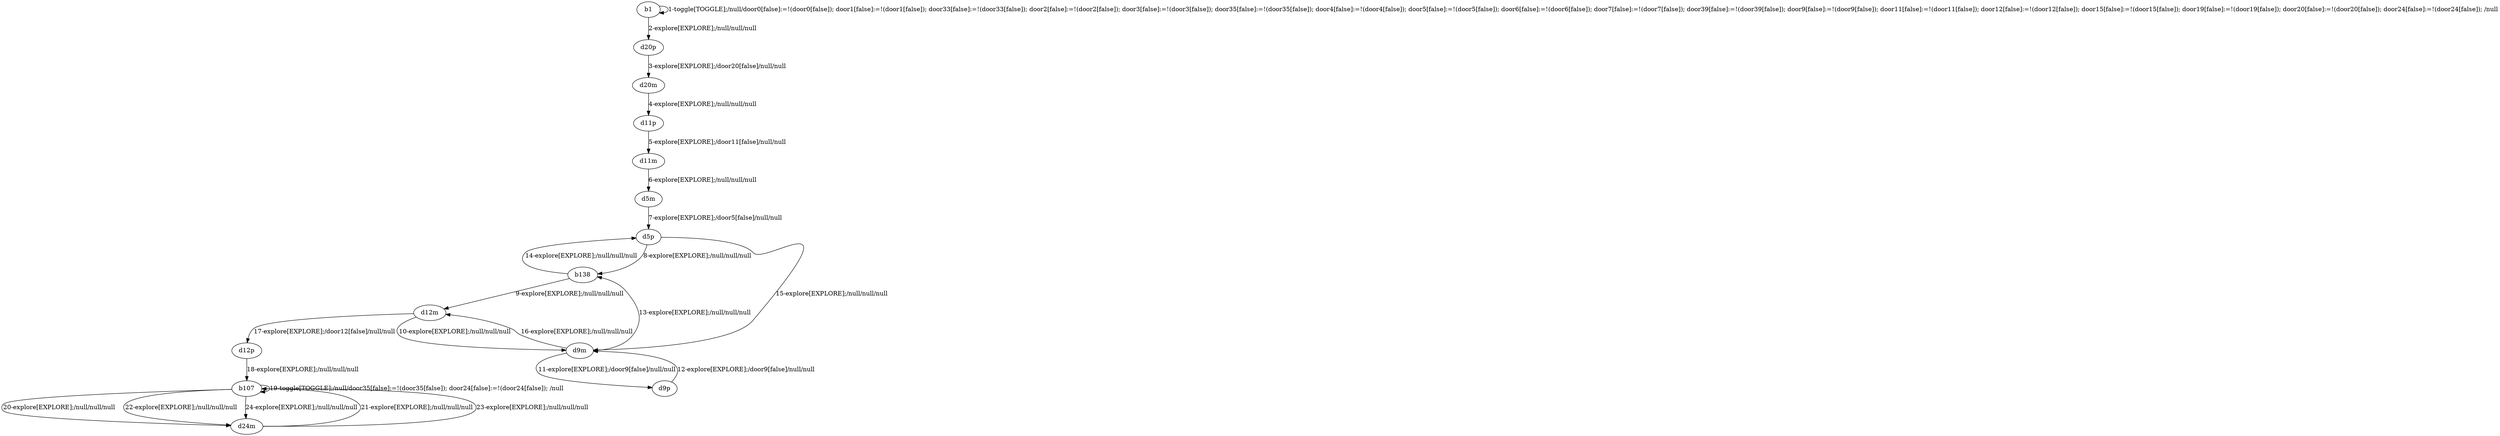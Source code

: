 # Total number of goals covered by this test: 1
# d9p --> d9m

digraph g {
"b1" -> "b1" [label = "1-toggle[TOGGLE];/null/door0[false]:=!(door0[false]); door1[false]:=!(door1[false]); door33[false]:=!(door33[false]); door2[false]:=!(door2[false]); door3[false]:=!(door3[false]); door35[false]:=!(door35[false]); door4[false]:=!(door4[false]); door5[false]:=!(door5[false]); door6[false]:=!(door6[false]); door7[false]:=!(door7[false]); door39[false]:=!(door39[false]); door9[false]:=!(door9[false]); door11[false]:=!(door11[false]); door12[false]:=!(door12[false]); door15[false]:=!(door15[false]); door19[false]:=!(door19[false]); door20[false]:=!(door20[false]); door24[false]:=!(door24[false]); /null"];
"b1" -> "d20p" [label = "2-explore[EXPLORE];/null/null/null"];
"d20p" -> "d20m" [label = "3-explore[EXPLORE];/door20[false]/null/null"];
"d20m" -> "d11p" [label = "4-explore[EXPLORE];/null/null/null"];
"d11p" -> "d11m" [label = "5-explore[EXPLORE];/door11[false]/null/null"];
"d11m" -> "d5m" [label = "6-explore[EXPLORE];/null/null/null"];
"d5m" -> "d5p" [label = "7-explore[EXPLORE];/door5[false]/null/null"];
"d5p" -> "b138" [label = "8-explore[EXPLORE];/null/null/null"];
"b138" -> "d12m" [label = "9-explore[EXPLORE];/null/null/null"];
"d12m" -> "d9m" [label = "10-explore[EXPLORE];/null/null/null"];
"d9m" -> "d9p" [label = "11-explore[EXPLORE];/door9[false]/null/null"];
"d9p" -> "d9m" [label = "12-explore[EXPLORE];/door9[false]/null/null"];
"d9m" -> "b138" [label = "13-explore[EXPLORE];/null/null/null"];
"b138" -> "d5p" [label = "14-explore[EXPLORE];/null/null/null"];
"d5p" -> "d9m" [label = "15-explore[EXPLORE];/null/null/null"];
"d9m" -> "d12m" [label = "16-explore[EXPLORE];/null/null/null"];
"d12m" -> "d12p" [label = "17-explore[EXPLORE];/door12[false]/null/null"];
"d12p" -> "b107" [label = "18-explore[EXPLORE];/null/null/null"];
"b107" -> "b107" [label = "19-toggle[TOGGLE];/null/door35[false]:=!(door35[false]); door24[false]:=!(door24[false]); /null"];
"b107" -> "d24m" [label = "20-explore[EXPLORE];/null/null/null"];
"d24m" -> "b107" [label = "21-explore[EXPLORE];/null/null/null"];
"b107" -> "d24m" [label = "22-explore[EXPLORE];/null/null/null"];
"d24m" -> "b107" [label = "23-explore[EXPLORE];/null/null/null"];
"b107" -> "d24m" [label = "24-explore[EXPLORE];/null/null/null"];
}